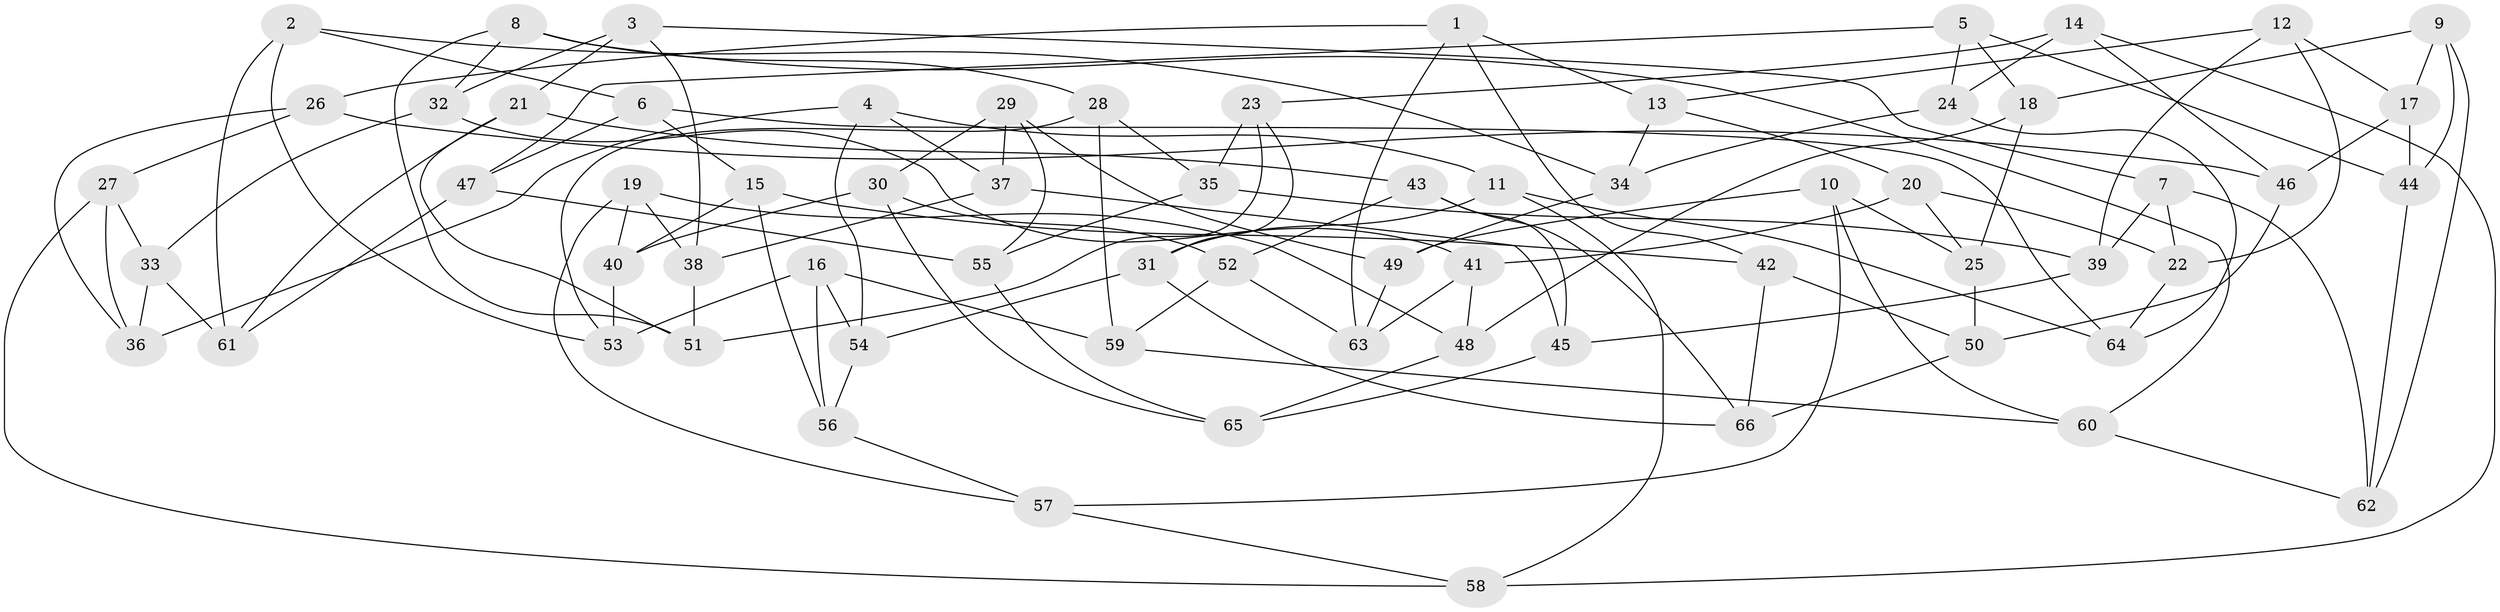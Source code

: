 // coarse degree distribution, {7: 0.19047619047619047, 6: 0.2857142857142857, 4: 0.09523809523809523, 5: 0.19047619047619047, 8: 0.19047619047619047, 10: 0.047619047619047616}
// Generated by graph-tools (version 1.1) at 2025/38/03/04/25 23:38:14]
// undirected, 66 vertices, 132 edges
graph export_dot {
  node [color=gray90,style=filled];
  1;
  2;
  3;
  4;
  5;
  6;
  7;
  8;
  9;
  10;
  11;
  12;
  13;
  14;
  15;
  16;
  17;
  18;
  19;
  20;
  21;
  22;
  23;
  24;
  25;
  26;
  27;
  28;
  29;
  30;
  31;
  32;
  33;
  34;
  35;
  36;
  37;
  38;
  39;
  40;
  41;
  42;
  43;
  44;
  45;
  46;
  47;
  48;
  49;
  50;
  51;
  52;
  53;
  54;
  55;
  56;
  57;
  58;
  59;
  60;
  61;
  62;
  63;
  64;
  65;
  66;
  1 -- 13;
  1 -- 26;
  1 -- 42;
  1 -- 63;
  2 -- 6;
  2 -- 53;
  2 -- 34;
  2 -- 61;
  3 -- 38;
  3 -- 7;
  3 -- 32;
  3 -- 21;
  4 -- 37;
  4 -- 54;
  4 -- 11;
  4 -- 36;
  5 -- 44;
  5 -- 18;
  5 -- 24;
  5 -- 47;
  6 -- 64;
  6 -- 47;
  6 -- 15;
  7 -- 62;
  7 -- 39;
  7 -- 22;
  8 -- 28;
  8 -- 32;
  8 -- 51;
  8 -- 60;
  9 -- 44;
  9 -- 17;
  9 -- 18;
  9 -- 62;
  10 -- 60;
  10 -- 49;
  10 -- 25;
  10 -- 57;
  11 -- 31;
  11 -- 64;
  11 -- 58;
  12 -- 39;
  12 -- 13;
  12 -- 22;
  12 -- 17;
  13 -- 34;
  13 -- 20;
  14 -- 24;
  14 -- 46;
  14 -- 23;
  14 -- 58;
  15 -- 40;
  15 -- 56;
  15 -- 42;
  16 -- 56;
  16 -- 59;
  16 -- 54;
  16 -- 53;
  17 -- 44;
  17 -- 46;
  18 -- 48;
  18 -- 25;
  19 -- 40;
  19 -- 38;
  19 -- 57;
  19 -- 48;
  20 -- 41;
  20 -- 22;
  20 -- 25;
  21 -- 43;
  21 -- 51;
  21 -- 61;
  22 -- 64;
  23 -- 51;
  23 -- 31;
  23 -- 35;
  24 -- 64;
  24 -- 34;
  25 -- 50;
  26 -- 27;
  26 -- 36;
  26 -- 46;
  27 -- 58;
  27 -- 36;
  27 -- 33;
  28 -- 35;
  28 -- 59;
  28 -- 53;
  29 -- 55;
  29 -- 37;
  29 -- 49;
  29 -- 30;
  30 -- 40;
  30 -- 65;
  30 -- 52;
  31 -- 66;
  31 -- 54;
  32 -- 33;
  32 -- 41;
  33 -- 61;
  33 -- 36;
  34 -- 49;
  35 -- 39;
  35 -- 55;
  37 -- 38;
  37 -- 45;
  38 -- 51;
  39 -- 45;
  40 -- 53;
  41 -- 63;
  41 -- 48;
  42 -- 66;
  42 -- 50;
  43 -- 45;
  43 -- 66;
  43 -- 52;
  44 -- 62;
  45 -- 65;
  46 -- 50;
  47 -- 61;
  47 -- 55;
  48 -- 65;
  49 -- 63;
  50 -- 66;
  52 -- 59;
  52 -- 63;
  54 -- 56;
  55 -- 65;
  56 -- 57;
  57 -- 58;
  59 -- 60;
  60 -- 62;
}
